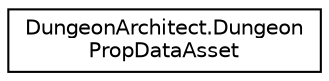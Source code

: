 digraph "Graphical Class Hierarchy"
{
  edge [fontname="Helvetica",fontsize="10",labelfontname="Helvetica",labelfontsize="10"];
  node [fontname="Helvetica",fontsize="10",shape=record];
  rankdir="LR";
  Node1 [label="DungeonArchitect.Dungeon\lPropDataAsset",height=0.2,width=0.4,color="black", fillcolor="white", style="filled",URL="$class_dungeon_architect_1_1_dungeon_prop_data_asset.html",tooltip="The data-structure for serializing the theme graph to disk "];
}
